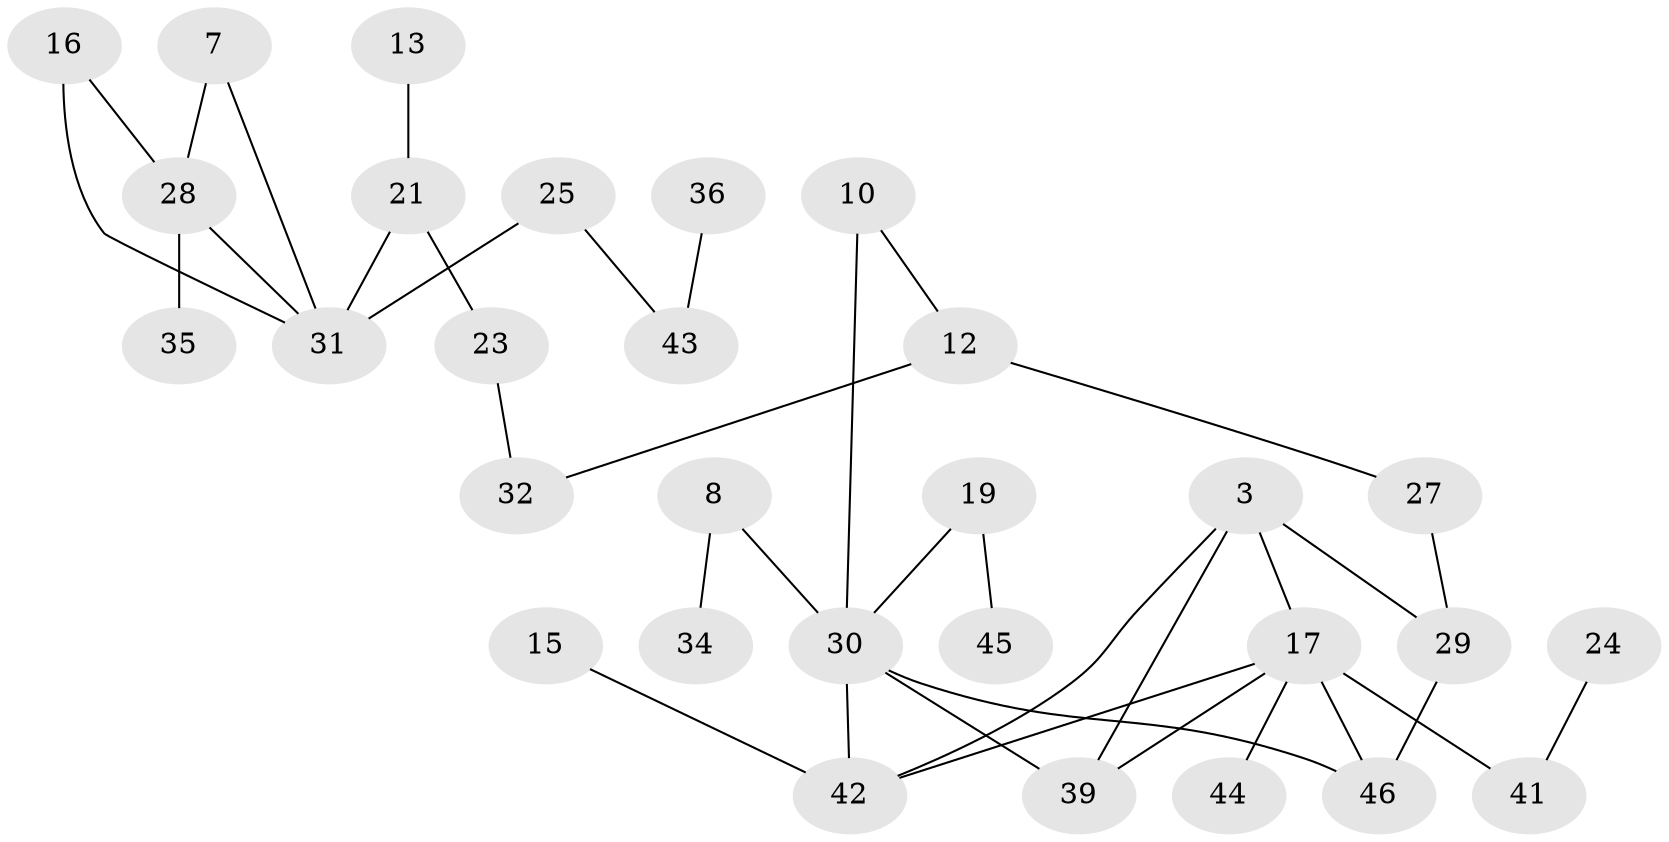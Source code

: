 // original degree distribution, {0: 0.14130434782608695, 3: 0.15217391304347827, 1: 0.2608695652173913, 2: 0.31521739130434784, 6: 0.021739130434782608, 4: 0.08695652173913043, 5: 0.021739130434782608}
// Generated by graph-tools (version 1.1) at 2025/00/03/09/25 03:00:39]
// undirected, 30 vertices, 37 edges
graph export_dot {
graph [start="1"]
  node [color=gray90,style=filled];
  3;
  7;
  8;
  10;
  12;
  13;
  15;
  16;
  17;
  19;
  21;
  23;
  24;
  25;
  27;
  28;
  29;
  30;
  31;
  32;
  34;
  35;
  36;
  39;
  41;
  42;
  43;
  44;
  45;
  46;
  3 -- 17 [weight=1.0];
  3 -- 29 [weight=1.0];
  3 -- 39 [weight=1.0];
  3 -- 42 [weight=1.0];
  7 -- 28 [weight=2.0];
  7 -- 31 [weight=1.0];
  8 -- 30 [weight=1.0];
  8 -- 34 [weight=1.0];
  10 -- 12 [weight=1.0];
  10 -- 30 [weight=2.0];
  12 -- 27 [weight=1.0];
  12 -- 32 [weight=1.0];
  13 -- 21 [weight=1.0];
  15 -- 42 [weight=1.0];
  16 -- 28 [weight=1.0];
  16 -- 31 [weight=1.0];
  17 -- 39 [weight=1.0];
  17 -- 41 [weight=2.0];
  17 -- 42 [weight=1.0];
  17 -- 44 [weight=1.0];
  17 -- 46 [weight=1.0];
  19 -- 30 [weight=1.0];
  19 -- 45 [weight=1.0];
  21 -- 23 [weight=1.0];
  21 -- 31 [weight=1.0];
  23 -- 32 [weight=1.0];
  24 -- 41 [weight=1.0];
  25 -- 31 [weight=1.0];
  25 -- 43 [weight=1.0];
  27 -- 29 [weight=1.0];
  28 -- 31 [weight=1.0];
  28 -- 35 [weight=2.0];
  29 -- 46 [weight=1.0];
  30 -- 39 [weight=1.0];
  30 -- 42 [weight=1.0];
  30 -- 46 [weight=1.0];
  36 -- 43 [weight=1.0];
}
